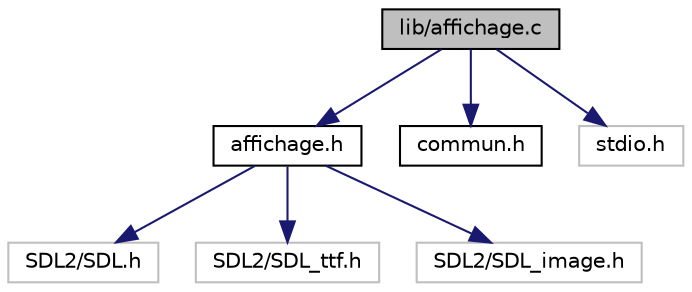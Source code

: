 digraph "lib/affichage.c"
{
 // LATEX_PDF_SIZE
  edge [fontname="Helvetica",fontsize="10",labelfontname="Helvetica",labelfontsize="10"];
  node [fontname="Helvetica",fontsize="10",shape=record];
  Node1 [label="lib/affichage.c",height=0.2,width=0.4,color="black", fillcolor="grey75", style="filled", fontcolor="black",tooltip="Toutes les fonctions d affichage necessaire au projet."];
  Node1 -> Node2 [color="midnightblue",fontsize="10",style="solid",fontname="Helvetica"];
  Node2 [label="affichage.h",height=0.2,width=0.4,color="black", fillcolor="white", style="filled",URL="$affichage_8h_source.html",tooltip=" "];
  Node2 -> Node3 [color="midnightblue",fontsize="10",style="solid",fontname="Helvetica"];
  Node3 [label="SDL2/SDL.h",height=0.2,width=0.4,color="grey75", fillcolor="white", style="filled",tooltip=" "];
  Node2 -> Node4 [color="midnightblue",fontsize="10",style="solid",fontname="Helvetica"];
  Node4 [label="SDL2/SDL_ttf.h",height=0.2,width=0.4,color="grey75", fillcolor="white", style="filled",tooltip=" "];
  Node2 -> Node5 [color="midnightblue",fontsize="10",style="solid",fontname="Helvetica"];
  Node5 [label="SDL2/SDL_image.h",height=0.2,width=0.4,color="grey75", fillcolor="white", style="filled",tooltip=" "];
  Node1 -> Node6 [color="midnightblue",fontsize="10",style="solid",fontname="Helvetica"];
  Node6 [label="commun.h",height=0.2,width=0.4,color="black", fillcolor="white", style="filled",URL="$commun_8h.html",tooltip="Contient toutes les variables communes au librairie."];
  Node1 -> Node7 [color="midnightblue",fontsize="10",style="solid",fontname="Helvetica"];
  Node7 [label="stdio.h",height=0.2,width=0.4,color="grey75", fillcolor="white", style="filled",tooltip=" "];
}
